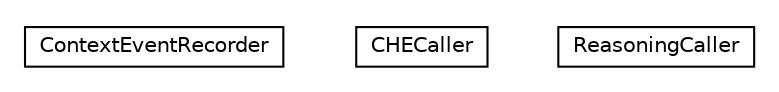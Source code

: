#!/usr/local/bin/dot
#
# Class diagram 
# Generated by UMLGraph version R5_6-24-gf6e263 (http://www.umlgraph.org/)
#

digraph G {
	edge [fontname="Helvetica",fontsize=10,labelfontname="Helvetica",labelfontsize=10];
	node [fontname="Helvetica",fontsize=10,shape=plaintext];
	nodesep=0.25;
	ranksep=0.5;
	// org.universAAL.samples.context.reasoner.client.uaalinterface.ContextEventRecorder
	c1256654 [label=<<table title="org.universAAL.samples.context.reasoner.client.uaalinterface.ContextEventRecorder" border="0" cellborder="1" cellspacing="0" cellpadding="2" port="p" href="./ContextEventRecorder.html">
		<tr><td><table border="0" cellspacing="0" cellpadding="1">
<tr><td align="center" balign="center"> ContextEventRecorder </td></tr>
		</table></td></tr>
		</table>>, URL="./ContextEventRecorder.html", fontname="Helvetica", fontcolor="black", fontsize=10.0];
	// org.universAAL.samples.context.reasoner.client.uaalinterface.CHECaller
	c1256655 [label=<<table title="org.universAAL.samples.context.reasoner.client.uaalinterface.CHECaller" border="0" cellborder="1" cellspacing="0" cellpadding="2" port="p" href="./CHECaller.html">
		<tr><td><table border="0" cellspacing="0" cellpadding="1">
<tr><td align="center" balign="center"> CHECaller </td></tr>
		</table></td></tr>
		</table>>, URL="./CHECaller.html", fontname="Helvetica", fontcolor="black", fontsize=10.0];
	// org.universAAL.samples.context.reasoner.client.uaalinterface.ReasoningCaller
	c1256656 [label=<<table title="org.universAAL.samples.context.reasoner.client.uaalinterface.ReasoningCaller" border="0" cellborder="1" cellspacing="0" cellpadding="2" port="p" href="./ReasoningCaller.html">
		<tr><td><table border="0" cellspacing="0" cellpadding="1">
<tr><td align="center" balign="center"> ReasoningCaller </td></tr>
		</table></td></tr>
		</table>>, URL="./ReasoningCaller.html", fontname="Helvetica", fontcolor="black", fontsize=10.0];
}

